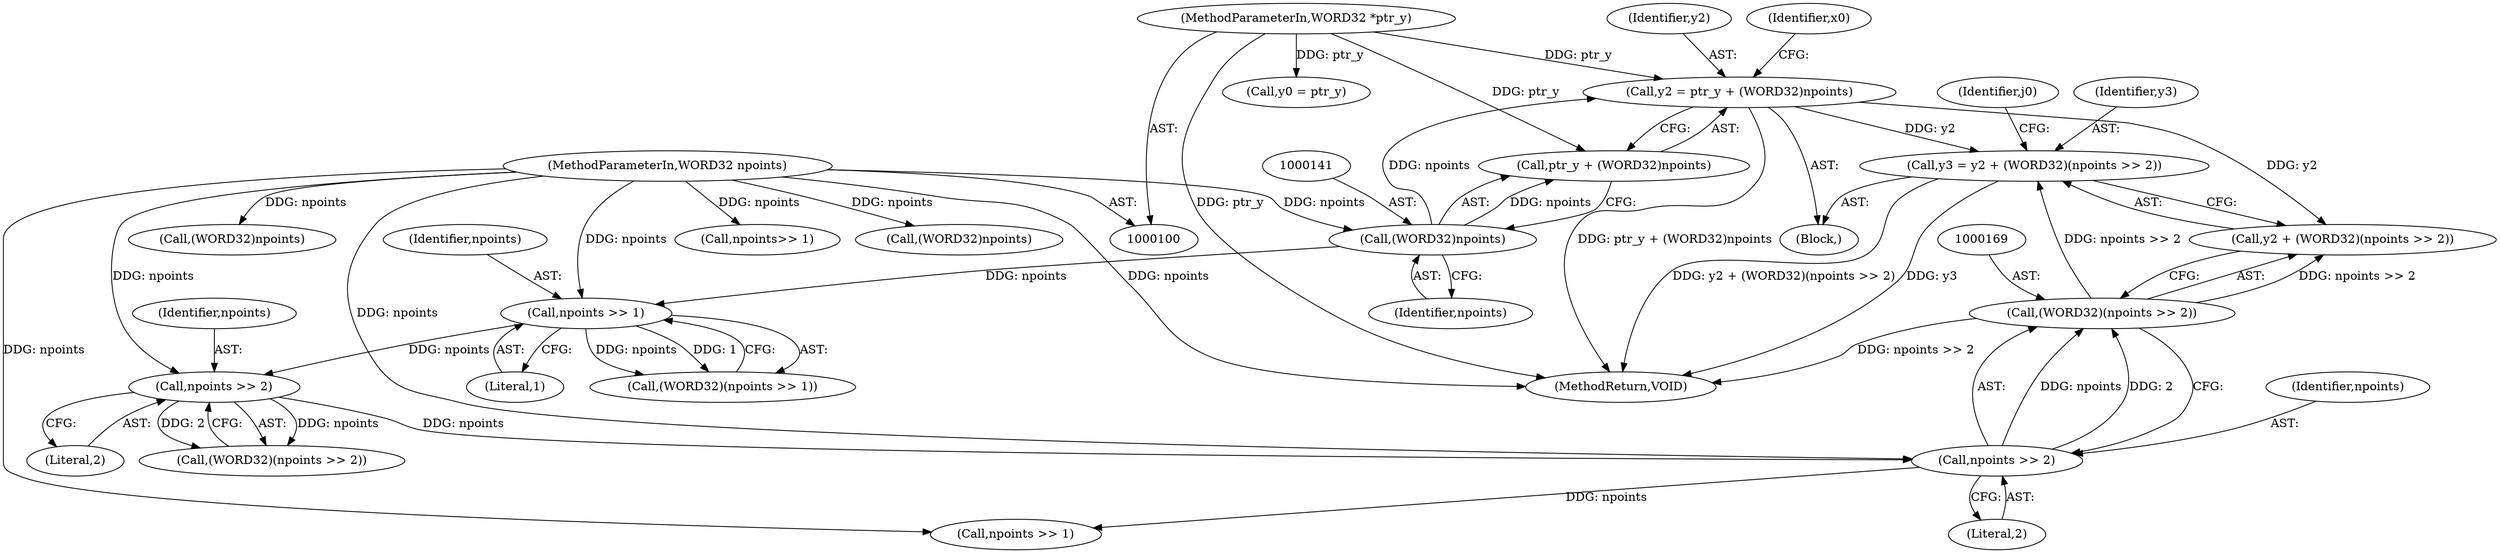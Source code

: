 digraph "0_Android_04e8cd58f075bec5892e369c8deebca9c67e855c@pointer" {
"1000164" [label="(Call,y3 = y2 + (WORD32)(npoints >> 2))"];
"1000136" [label="(Call,y2 = ptr_y + (WORD32)npoints)"];
"1000101" [label="(MethodParameterIn,WORD32 *ptr_y)"];
"1000140" [label="(Call,(WORD32)npoints)"];
"1000104" [label="(MethodParameterIn,WORD32 npoints)"];
"1000168" [label="(Call,(WORD32)(npoints >> 2))"];
"1000170" [label="(Call,npoints >> 2)"];
"1000161" [label="(Call,npoints >> 2)"];
"1000152" [label="(Call,npoints >> 1)"];
"1000154" [label="(Literal,1)"];
"1000101" [label="(MethodParameterIn,WORD32 *ptr_y)"];
"1000162" [label="(Identifier,npoints)"];
"1000142" [label="(Identifier,npoints)"];
"1000138" [label="(Call,ptr_y + (WORD32)npoints)"];
"1000105" [label="(Block,)"];
"1000140" [label="(Call,(WORD32)npoints)"];
"1000153" [label="(Identifier,npoints)"];
"1000168" [label="(Call,(WORD32)(npoints >> 2))"];
"1000163" [label="(Literal,2)"];
"1000136" [label="(Call,y2 = ptr_y + (WORD32)npoints)"];
"1000170" [label="(Call,npoints >> 2)"];
"1000161" [label="(Call,npoints >> 2)"];
"1000150" [label="(Call,(WORD32)(npoints >> 1))"];
"1000164" [label="(Call,y3 = y2 + (WORD32)(npoints >> 2))"];
"1000174" [label="(Identifier,j0)"];
"1000165" [label="(Identifier,y3)"];
"1000133" [label="(Call,y0 = ptr_y)"];
"1000197" [label="(Call,npoints>> 1)"];
"1000104" [label="(MethodParameterIn,WORD32 npoints)"];
"1000152" [label="(Call,npoints >> 1)"];
"1000178" [label="(Call,npoints >> 1)"];
"1000437" [label="(Call,(WORD32)npoints)"];
"1000137" [label="(Identifier,y2)"];
"1000430" [label="(Call,(WORD32)npoints)"];
"1000171" [label="(Identifier,npoints)"];
"1000166" [label="(Call,y2 + (WORD32)(npoints >> 2))"];
"1000159" [label="(Call,(WORD32)(npoints >> 2))"];
"1000172" [label="(Literal,2)"];
"1000441" [label="(MethodReturn,VOID)"];
"1000144" [label="(Identifier,x0)"];
"1000164" -> "1000105"  [label="AST: "];
"1000164" -> "1000166"  [label="CFG: "];
"1000165" -> "1000164"  [label="AST: "];
"1000166" -> "1000164"  [label="AST: "];
"1000174" -> "1000164"  [label="CFG: "];
"1000164" -> "1000441"  [label="DDG: y2 + (WORD32)(npoints >> 2)"];
"1000164" -> "1000441"  [label="DDG: y3"];
"1000136" -> "1000164"  [label="DDG: y2"];
"1000168" -> "1000164"  [label="DDG: npoints >> 2"];
"1000136" -> "1000105"  [label="AST: "];
"1000136" -> "1000138"  [label="CFG: "];
"1000137" -> "1000136"  [label="AST: "];
"1000138" -> "1000136"  [label="AST: "];
"1000144" -> "1000136"  [label="CFG: "];
"1000136" -> "1000441"  [label="DDG: ptr_y + (WORD32)npoints"];
"1000101" -> "1000136"  [label="DDG: ptr_y"];
"1000140" -> "1000136"  [label="DDG: npoints"];
"1000136" -> "1000166"  [label="DDG: y2"];
"1000101" -> "1000100"  [label="AST: "];
"1000101" -> "1000441"  [label="DDG: ptr_y"];
"1000101" -> "1000133"  [label="DDG: ptr_y"];
"1000101" -> "1000138"  [label="DDG: ptr_y"];
"1000140" -> "1000138"  [label="AST: "];
"1000140" -> "1000142"  [label="CFG: "];
"1000141" -> "1000140"  [label="AST: "];
"1000142" -> "1000140"  [label="AST: "];
"1000138" -> "1000140"  [label="CFG: "];
"1000140" -> "1000138"  [label="DDG: npoints"];
"1000104" -> "1000140"  [label="DDG: npoints"];
"1000140" -> "1000152"  [label="DDG: npoints"];
"1000104" -> "1000100"  [label="AST: "];
"1000104" -> "1000441"  [label="DDG: npoints"];
"1000104" -> "1000152"  [label="DDG: npoints"];
"1000104" -> "1000161"  [label="DDG: npoints"];
"1000104" -> "1000170"  [label="DDG: npoints"];
"1000104" -> "1000178"  [label="DDG: npoints"];
"1000104" -> "1000197"  [label="DDG: npoints"];
"1000104" -> "1000430"  [label="DDG: npoints"];
"1000104" -> "1000437"  [label="DDG: npoints"];
"1000168" -> "1000166"  [label="AST: "];
"1000168" -> "1000170"  [label="CFG: "];
"1000169" -> "1000168"  [label="AST: "];
"1000170" -> "1000168"  [label="AST: "];
"1000166" -> "1000168"  [label="CFG: "];
"1000168" -> "1000441"  [label="DDG: npoints >> 2"];
"1000168" -> "1000166"  [label="DDG: npoints >> 2"];
"1000170" -> "1000168"  [label="DDG: npoints"];
"1000170" -> "1000168"  [label="DDG: 2"];
"1000170" -> "1000172"  [label="CFG: "];
"1000171" -> "1000170"  [label="AST: "];
"1000172" -> "1000170"  [label="AST: "];
"1000161" -> "1000170"  [label="DDG: npoints"];
"1000170" -> "1000178"  [label="DDG: npoints"];
"1000161" -> "1000159"  [label="AST: "];
"1000161" -> "1000163"  [label="CFG: "];
"1000162" -> "1000161"  [label="AST: "];
"1000163" -> "1000161"  [label="AST: "];
"1000159" -> "1000161"  [label="CFG: "];
"1000161" -> "1000159"  [label="DDG: npoints"];
"1000161" -> "1000159"  [label="DDG: 2"];
"1000152" -> "1000161"  [label="DDG: npoints"];
"1000152" -> "1000150"  [label="AST: "];
"1000152" -> "1000154"  [label="CFG: "];
"1000153" -> "1000152"  [label="AST: "];
"1000154" -> "1000152"  [label="AST: "];
"1000150" -> "1000152"  [label="CFG: "];
"1000152" -> "1000150"  [label="DDG: npoints"];
"1000152" -> "1000150"  [label="DDG: 1"];
}
